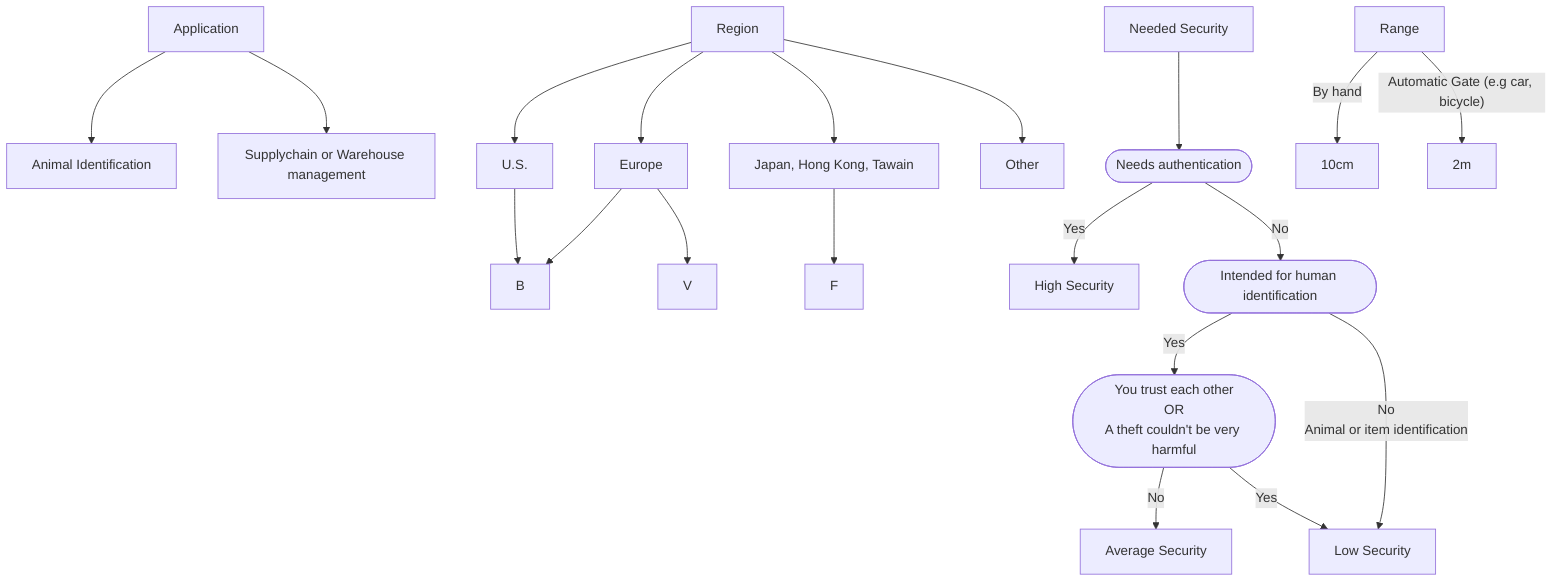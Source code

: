 flowchart TD
    app[Application] --> animal["Animal Identification"] & supplychain["Supplychain or Warehouse management"] 
    
    region[Region] --> EU[Europe] & US[U.S.] & JHT[Japan, Hong Kong, Tawain] & Other
    EU & US --> B
    EU --> V
    JHT --> F

    sec[Needed Security] --> auth(["Needs authentication"]) --> |Yes| high["High Security"]
    auth --> |No| human(["Intended for human identification"])

    human --> |Yes| trust(["You trust each other<br/>OR<br/>A theft couldn't be very harmful"])
    human --> |No<br/>Animal or item identification| low
    trust --> |No| medium["Average Security"]
    trust --> |Yes| low["Low Security"]
    
    range[Range] --> |"By hand"| short["10cm"]
    range --> |"Automatic Gate (e.g car, bicycle)"| long["2m"]